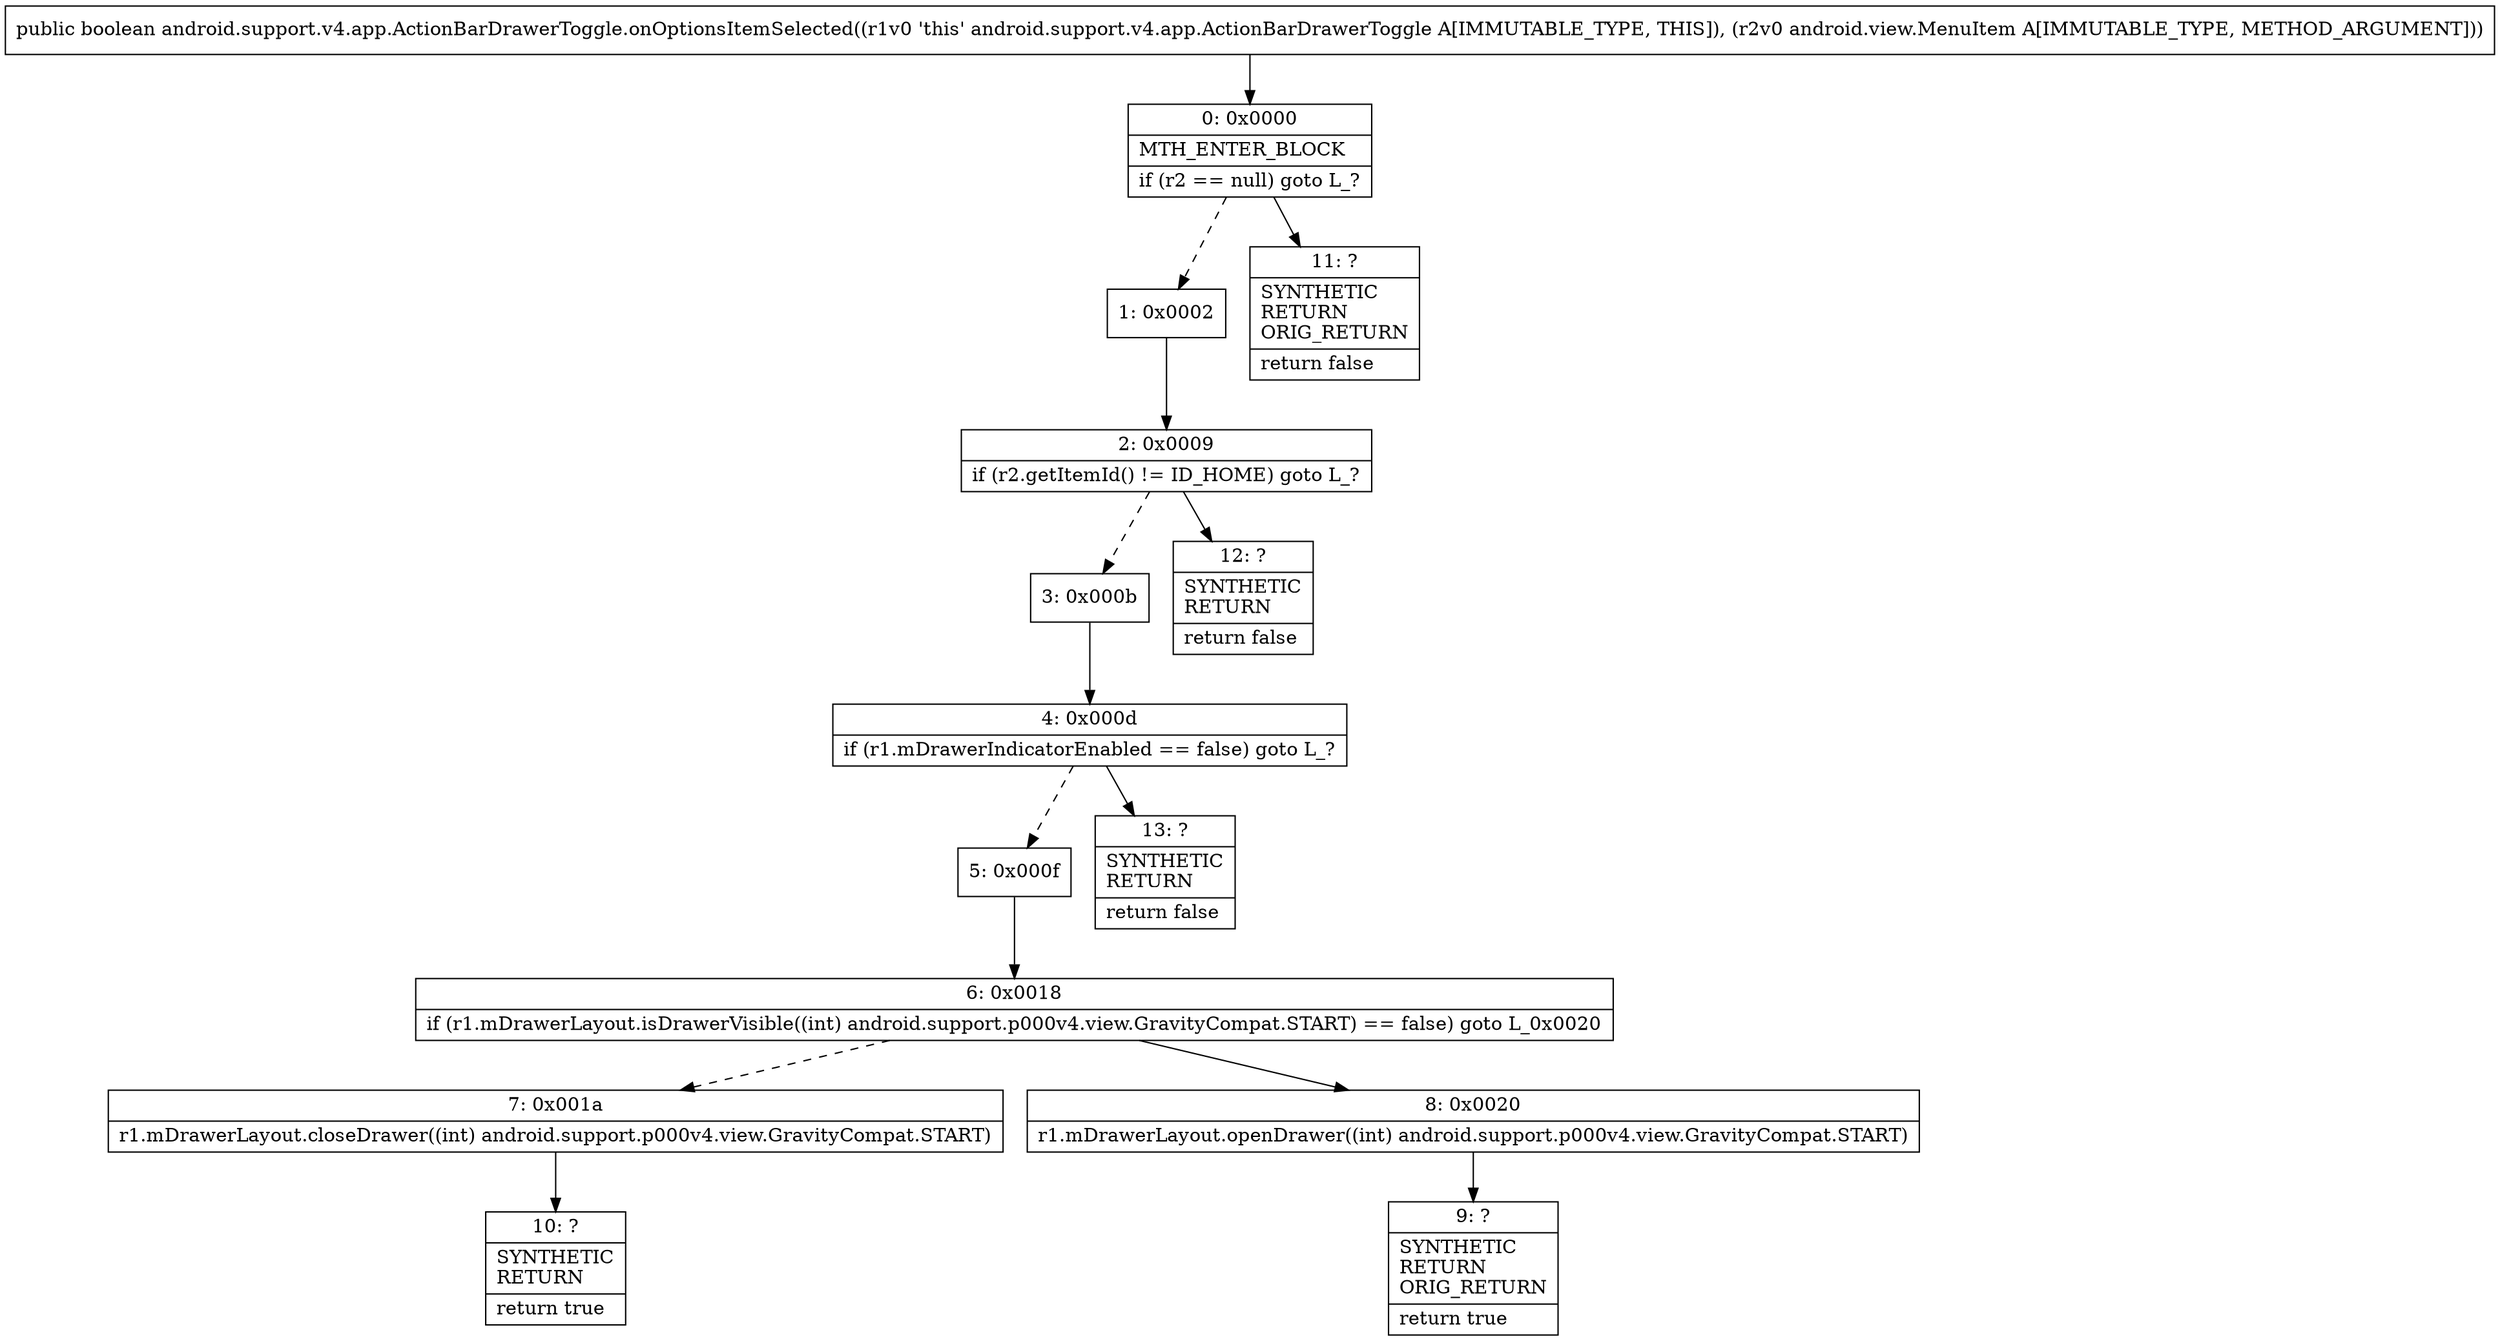digraph "CFG forandroid.support.v4.app.ActionBarDrawerToggle.onOptionsItemSelected(Landroid\/view\/MenuItem;)Z" {
Node_0 [shape=record,label="{0\:\ 0x0000|MTH_ENTER_BLOCK\l|if (r2 == null) goto L_?\l}"];
Node_1 [shape=record,label="{1\:\ 0x0002}"];
Node_2 [shape=record,label="{2\:\ 0x0009|if (r2.getItemId() != ID_HOME) goto L_?\l}"];
Node_3 [shape=record,label="{3\:\ 0x000b}"];
Node_4 [shape=record,label="{4\:\ 0x000d|if (r1.mDrawerIndicatorEnabled == false) goto L_?\l}"];
Node_5 [shape=record,label="{5\:\ 0x000f}"];
Node_6 [shape=record,label="{6\:\ 0x0018|if (r1.mDrawerLayout.isDrawerVisible((int) android.support.p000v4.view.GravityCompat.START) == false) goto L_0x0020\l}"];
Node_7 [shape=record,label="{7\:\ 0x001a|r1.mDrawerLayout.closeDrawer((int) android.support.p000v4.view.GravityCompat.START)\l}"];
Node_8 [shape=record,label="{8\:\ 0x0020|r1.mDrawerLayout.openDrawer((int) android.support.p000v4.view.GravityCompat.START)\l}"];
Node_9 [shape=record,label="{9\:\ ?|SYNTHETIC\lRETURN\lORIG_RETURN\l|return true\l}"];
Node_10 [shape=record,label="{10\:\ ?|SYNTHETIC\lRETURN\l|return true\l}"];
Node_11 [shape=record,label="{11\:\ ?|SYNTHETIC\lRETURN\lORIG_RETURN\l|return false\l}"];
Node_12 [shape=record,label="{12\:\ ?|SYNTHETIC\lRETURN\l|return false\l}"];
Node_13 [shape=record,label="{13\:\ ?|SYNTHETIC\lRETURN\l|return false\l}"];
MethodNode[shape=record,label="{public boolean android.support.v4.app.ActionBarDrawerToggle.onOptionsItemSelected((r1v0 'this' android.support.v4.app.ActionBarDrawerToggle A[IMMUTABLE_TYPE, THIS]), (r2v0 android.view.MenuItem A[IMMUTABLE_TYPE, METHOD_ARGUMENT])) }"];
MethodNode -> Node_0;
Node_0 -> Node_1[style=dashed];
Node_0 -> Node_11;
Node_1 -> Node_2;
Node_2 -> Node_3[style=dashed];
Node_2 -> Node_12;
Node_3 -> Node_4;
Node_4 -> Node_5[style=dashed];
Node_4 -> Node_13;
Node_5 -> Node_6;
Node_6 -> Node_7[style=dashed];
Node_6 -> Node_8;
Node_7 -> Node_10;
Node_8 -> Node_9;
}

